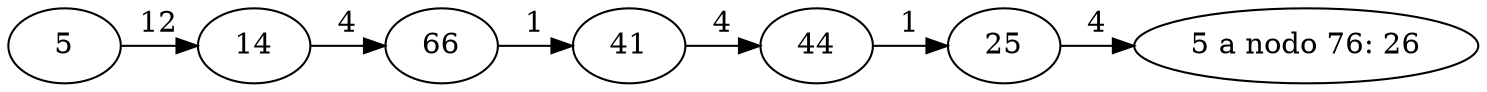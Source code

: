 // The Round Graph
digraph "2_ruta_erdosrenyi100" {
	5 -> 14 [label=12 constraint=false]
	14 -> 66 [label=4 constraint=false]
	66 -> 41 [label=1 constraint=false]
	41 -> 44 [label=4 constraint=false]
	44 -> 25 [label=1 constraint=false]
	25 -> 76 [label=4 constraint=false]
	76 [label="5 a nodo 76: 26" xlabel=""]
}
